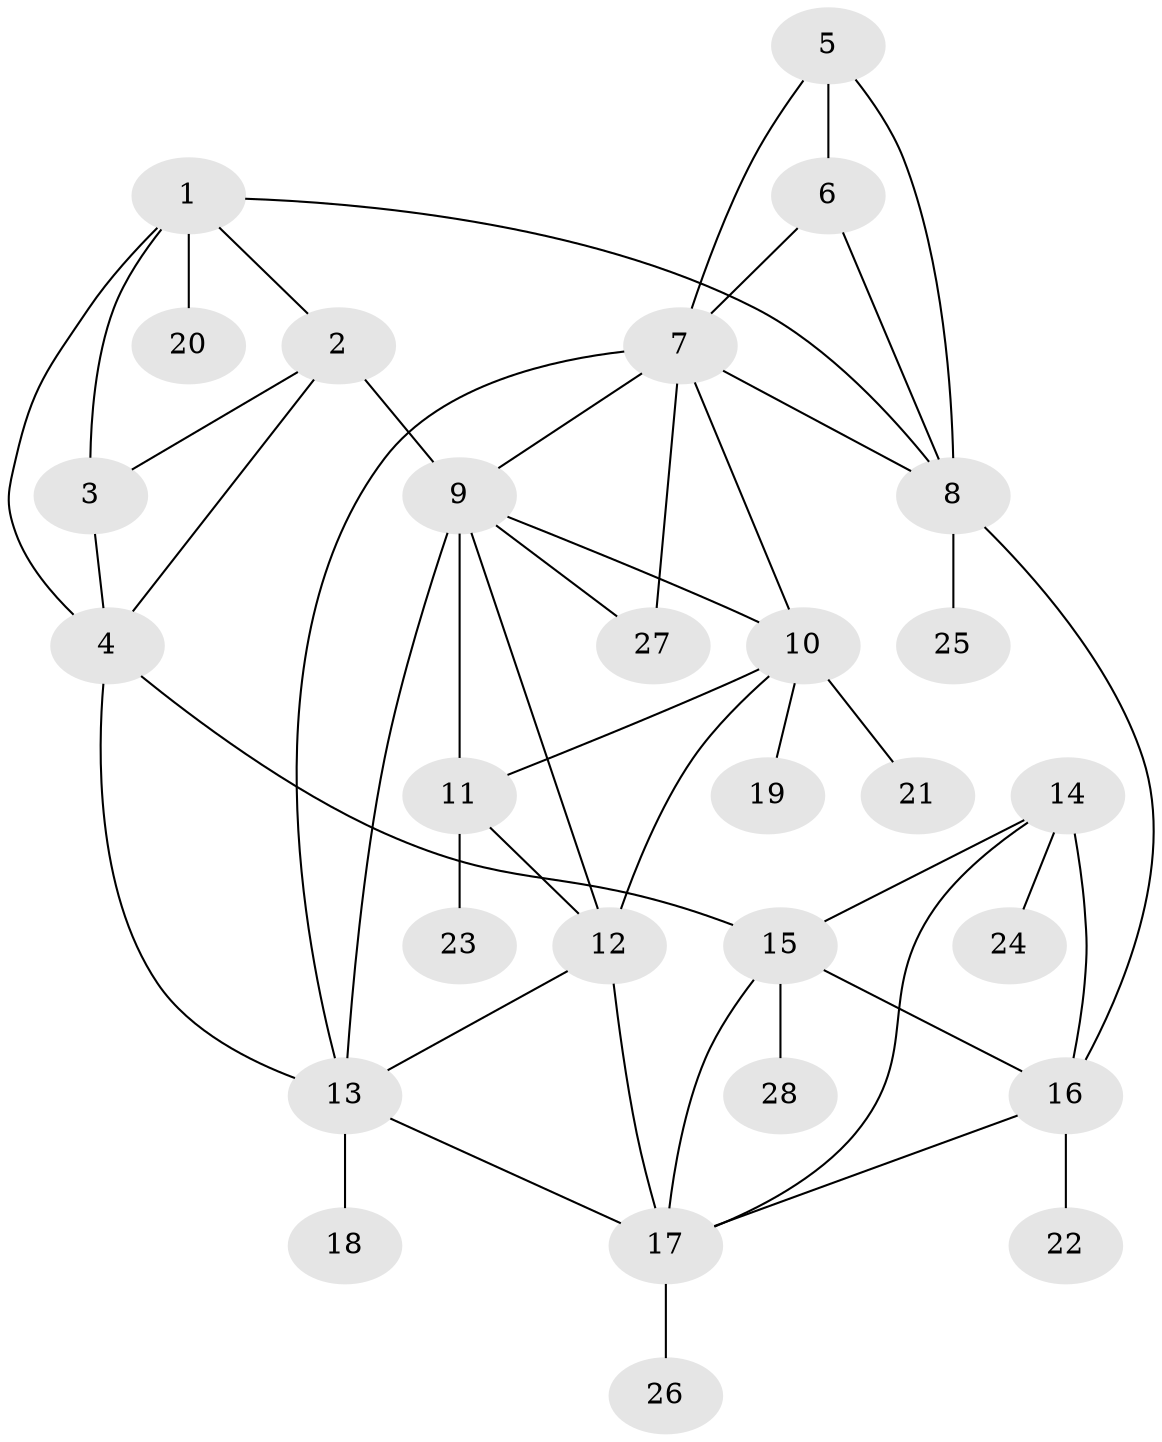 // original degree distribution, {7: 0.03333333333333333, 5: 0.044444444444444446, 8: 0.03333333333333333, 3: 0.044444444444444446, 9: 0.022222222222222223, 11: 0.022222222222222223, 10: 0.022222222222222223, 6: 0.011111111111111112, 4: 0.022222222222222223, 2: 0.08888888888888889, 1: 0.6555555555555556}
// Generated by graph-tools (version 1.1) at 2025/52/03/04/25 22:52:26]
// undirected, 28 vertices, 48 edges
graph export_dot {
  node [color=gray90,style=filled];
  1;
  2;
  3;
  4;
  5;
  6;
  7;
  8;
  9;
  10;
  11;
  12;
  13;
  14;
  15;
  16;
  17;
  18;
  19;
  20;
  21;
  22;
  23;
  24;
  25;
  26;
  27;
  28;
  1 -- 2 [weight=1.0];
  1 -- 3 [weight=1.0];
  1 -- 4 [weight=1.0];
  1 -- 8 [weight=1.0];
  1 -- 20 [weight=1.0];
  2 -- 3 [weight=1.0];
  2 -- 4 [weight=1.0];
  2 -- 9 [weight=1.0];
  3 -- 4 [weight=1.0];
  4 -- 13 [weight=1.0];
  4 -- 15 [weight=1.0];
  5 -- 6 [weight=4.0];
  5 -- 7 [weight=1.0];
  5 -- 8 [weight=1.0];
  6 -- 7 [weight=1.0];
  6 -- 8 [weight=1.0];
  7 -- 8 [weight=1.0];
  7 -- 9 [weight=1.0];
  7 -- 10 [weight=1.0];
  7 -- 13 [weight=1.0];
  7 -- 27 [weight=1.0];
  8 -- 16 [weight=1.0];
  8 -- 25 [weight=5.0];
  9 -- 10 [weight=1.0];
  9 -- 11 [weight=5.0];
  9 -- 12 [weight=1.0];
  9 -- 13 [weight=1.0];
  9 -- 27 [weight=1.0];
  10 -- 11 [weight=1.0];
  10 -- 12 [weight=1.0];
  10 -- 19 [weight=1.0];
  10 -- 21 [weight=1.0];
  11 -- 12 [weight=1.0];
  11 -- 23 [weight=1.0];
  12 -- 13 [weight=1.0];
  12 -- 17 [weight=1.0];
  13 -- 17 [weight=1.0];
  13 -- 18 [weight=1.0];
  14 -- 15 [weight=1.0];
  14 -- 16 [weight=1.0];
  14 -- 17 [weight=1.0];
  14 -- 24 [weight=1.0];
  15 -- 16 [weight=1.0];
  15 -- 17 [weight=1.0];
  15 -- 28 [weight=1.0];
  16 -- 17 [weight=1.0];
  16 -- 22 [weight=6.0];
  17 -- 26 [weight=1.0];
}
